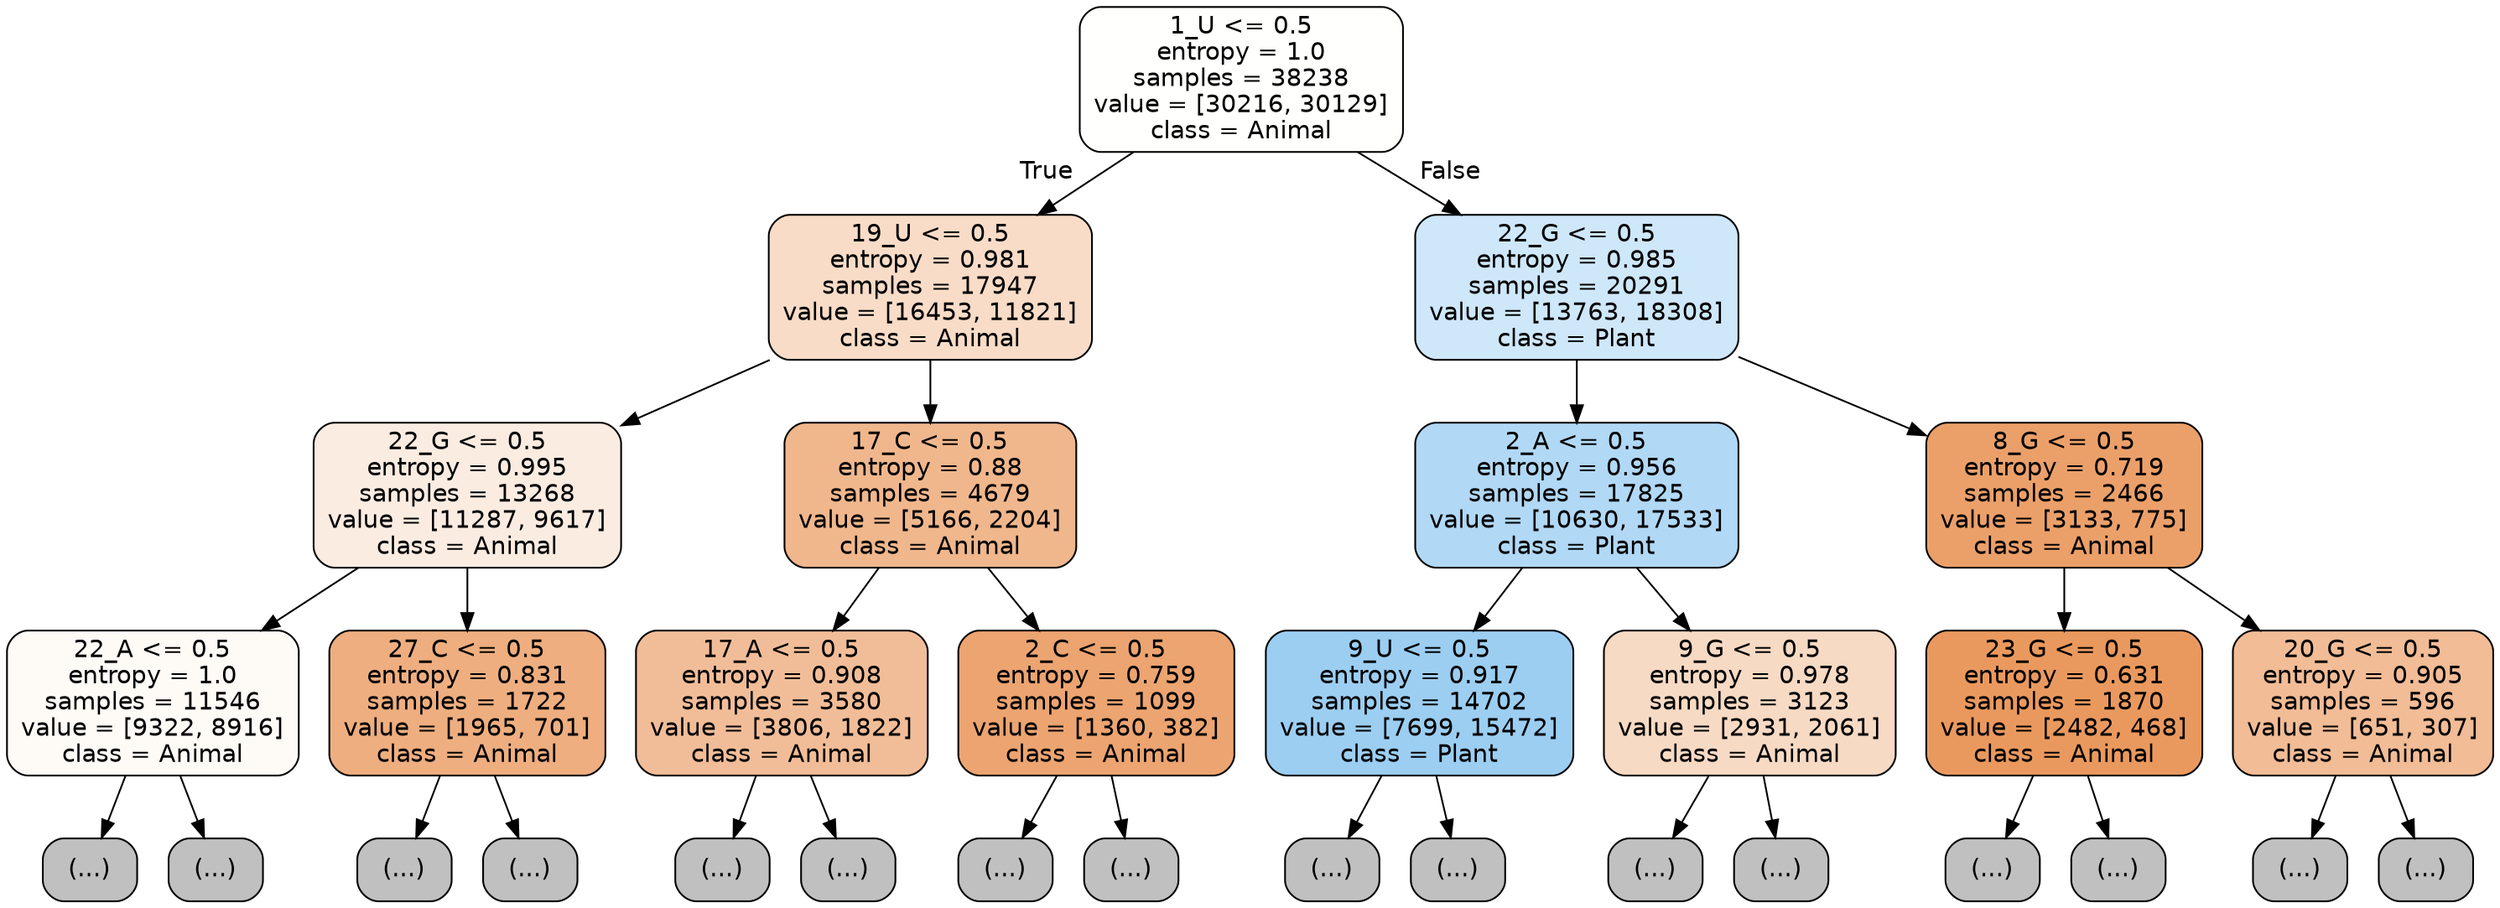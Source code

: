 digraph Tree {
node [shape=box, style="filled, rounded", color="black", fontname="helvetica"] ;
edge [fontname="helvetica"] ;
0 [label="1_U <= 0.5\nentropy = 1.0\nsamples = 38238\nvalue = [30216, 30129]\nclass = Animal", fillcolor="#fffffe"] ;
1 [label="19_U <= 0.5\nentropy = 0.981\nsamples = 17947\nvalue = [16453, 11821]\nclass = Animal", fillcolor="#f8dcc7"] ;
0 -> 1 [labeldistance=2.5, labelangle=45, headlabel="True"] ;
2 [label="22_G <= 0.5\nentropy = 0.995\nsamples = 13268\nvalue = [11287, 9617]\nclass = Animal", fillcolor="#fbece2"] ;
1 -> 2 ;
3 [label="22_A <= 0.5\nentropy = 1.0\nsamples = 11546\nvalue = [9322, 8916]\nclass = Animal", fillcolor="#fefaf6"] ;
2 -> 3 ;
4 [label="(...)", fillcolor="#C0C0C0"] ;
3 -> 4 ;
5405 [label="(...)", fillcolor="#C0C0C0"] ;
3 -> 5405 ;
6176 [label="27_C <= 0.5\nentropy = 0.831\nsamples = 1722\nvalue = [1965, 701]\nclass = Animal", fillcolor="#eeae80"] ;
2 -> 6176 ;
6177 [label="(...)", fillcolor="#C0C0C0"] ;
6176 -> 6177 ;
7026 [label="(...)", fillcolor="#C0C0C0"] ;
6176 -> 7026 ;
7027 [label="17_C <= 0.5\nentropy = 0.88\nsamples = 4679\nvalue = [5166, 2204]\nclass = Animal", fillcolor="#f0b78d"] ;
1 -> 7027 ;
7028 [label="17_A <= 0.5\nentropy = 0.908\nsamples = 3580\nvalue = [3806, 1822]\nclass = Animal", fillcolor="#f1bd98"] ;
7027 -> 7028 ;
7029 [label="(...)", fillcolor="#C0C0C0"] ;
7028 -> 7029 ;
8424 [label="(...)", fillcolor="#C0C0C0"] ;
7028 -> 8424 ;
8915 [label="2_C <= 0.5\nentropy = 0.759\nsamples = 1099\nvalue = [1360, 382]\nclass = Animal", fillcolor="#eca471"] ;
7027 -> 8915 ;
8916 [label="(...)", fillcolor="#C0C0C0"] ;
8915 -> 8916 ;
9257 [label="(...)", fillcolor="#C0C0C0"] ;
8915 -> 9257 ;
9384 [label="22_G <= 0.5\nentropy = 0.985\nsamples = 20291\nvalue = [13763, 18308]\nclass = Plant", fillcolor="#cee7f9"] ;
0 -> 9384 [labeldistance=2.5, labelangle=-45, headlabel="False"] ;
9385 [label="2_A <= 0.5\nentropy = 0.956\nsamples = 17825\nvalue = [10630, 17533]\nclass = Plant", fillcolor="#b1d8f5"] ;
9384 -> 9385 ;
9386 [label="9_U <= 0.5\nentropy = 0.917\nsamples = 14702\nvalue = [7699, 15472]\nclass = Plant", fillcolor="#9ccef2"] ;
9385 -> 9386 ;
9387 [label="(...)", fillcolor="#C0C0C0"] ;
9386 -> 9387 ;
13046 [label="(...)", fillcolor="#C0C0C0"] ;
9386 -> 13046 ;
14531 [label="9_G <= 0.5\nentropy = 0.978\nsamples = 3123\nvalue = [2931, 2061]\nclass = Animal", fillcolor="#f7dac4"] ;
9385 -> 14531 ;
14532 [label="(...)", fillcolor="#C0C0C0"] ;
14531 -> 14532 ;
15445 [label="(...)", fillcolor="#C0C0C0"] ;
14531 -> 15445 ;
15776 [label="8_G <= 0.5\nentropy = 0.719\nsamples = 2466\nvalue = [3133, 775]\nclass = Animal", fillcolor="#eba06a"] ;
9384 -> 15776 ;
15777 [label="23_G <= 0.5\nentropy = 0.631\nsamples = 1870\nvalue = [2482, 468]\nclass = Animal", fillcolor="#ea995e"] ;
15776 -> 15777 ;
15778 [label="(...)", fillcolor="#C0C0C0"] ;
15777 -> 15778 ;
16289 [label="(...)", fillcolor="#C0C0C0"] ;
15777 -> 16289 ;
16338 [label="20_G <= 0.5\nentropy = 0.905\nsamples = 596\nvalue = [651, 307]\nclass = Animal", fillcolor="#f1bc96"] ;
15776 -> 16338 ;
16339 [label="(...)", fillcolor="#C0C0C0"] ;
16338 -> 16339 ;
16552 [label="(...)", fillcolor="#C0C0C0"] ;
16338 -> 16552 ;
}